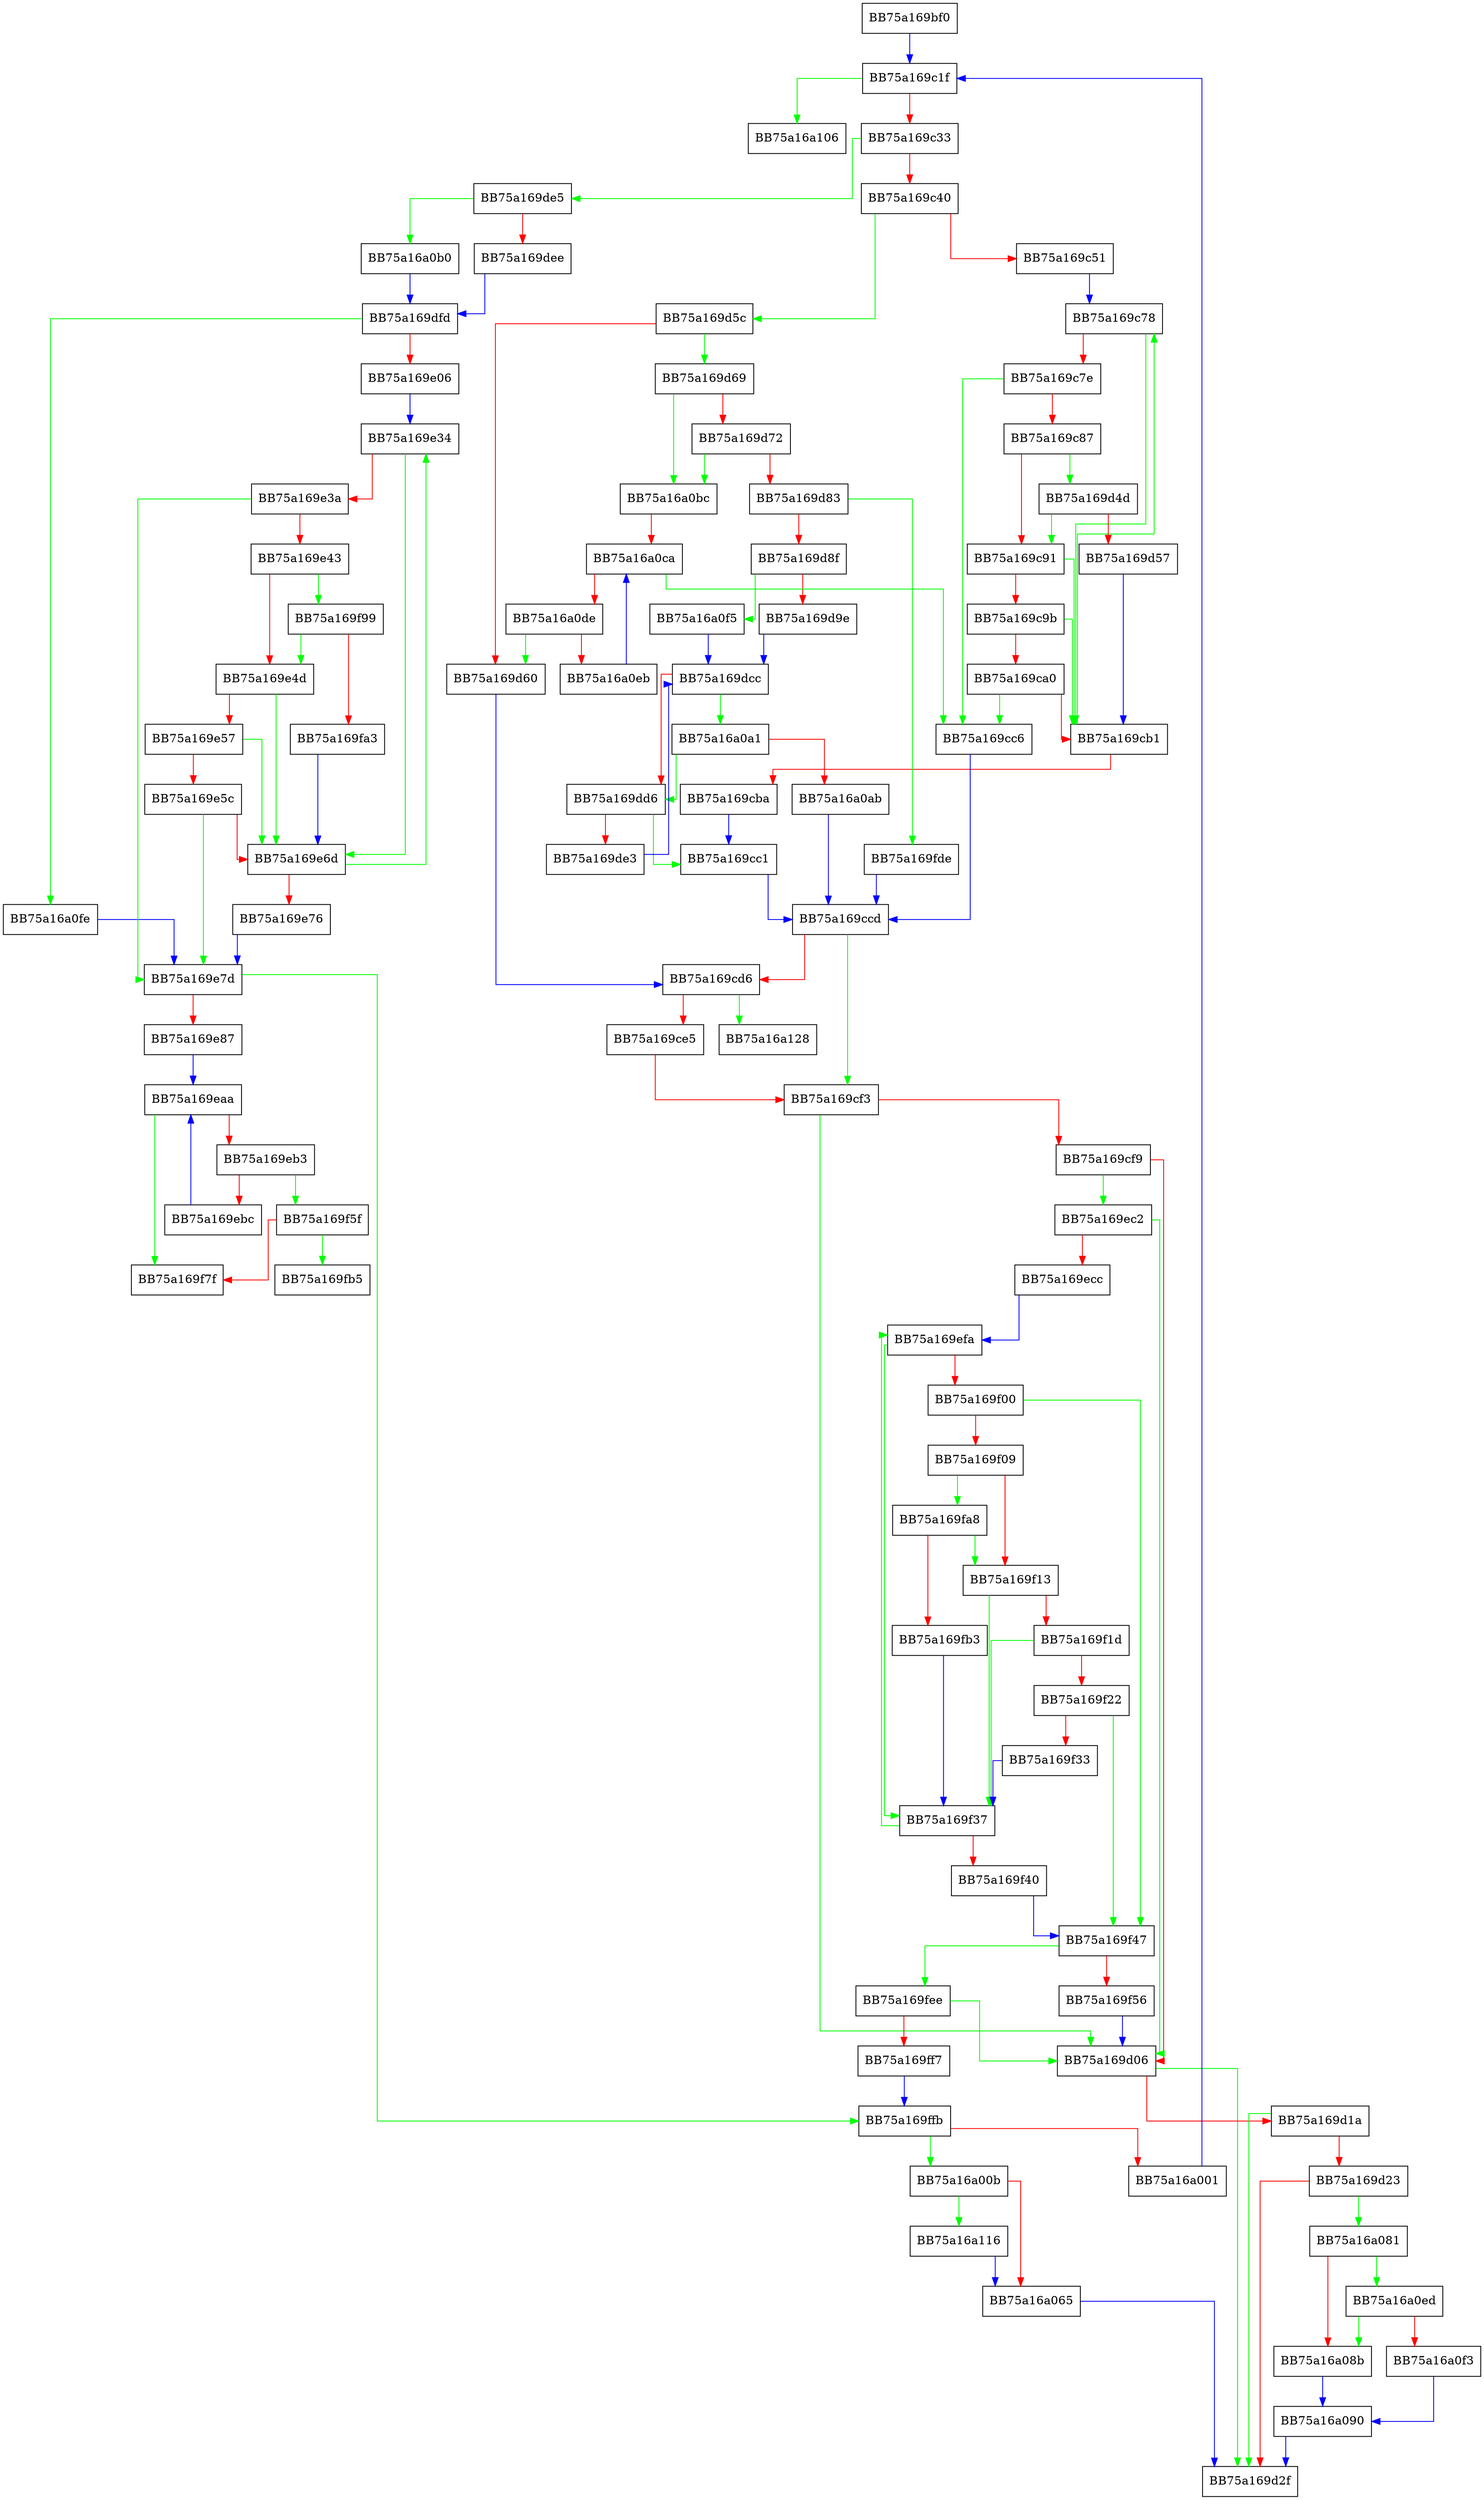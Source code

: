 digraph luaV_settable {
  node [shape="box"];
  graph [splines=ortho];
  BB75a169bf0 -> BB75a169c1f [color="blue"];
  BB75a169c1f -> BB75a16a106 [color="green"];
  BB75a169c1f -> BB75a169c33 [color="red"];
  BB75a169c33 -> BB75a169de5 [color="green"];
  BB75a169c33 -> BB75a169c40 [color="red"];
  BB75a169c40 -> BB75a169d5c [color="green"];
  BB75a169c40 -> BB75a169c51 [color="red"];
  BB75a169c51 -> BB75a169c78 [color="blue"];
  BB75a169c78 -> BB75a169cb1 [color="green"];
  BB75a169c78 -> BB75a169c7e [color="red"];
  BB75a169c7e -> BB75a169cc6 [color="green"];
  BB75a169c7e -> BB75a169c87 [color="red"];
  BB75a169c87 -> BB75a169d4d [color="green"];
  BB75a169c87 -> BB75a169c91 [color="red"];
  BB75a169c91 -> BB75a169cb1 [color="green"];
  BB75a169c91 -> BB75a169c9b [color="red"];
  BB75a169c9b -> BB75a169cb1 [color="green"];
  BB75a169c9b -> BB75a169ca0 [color="red"];
  BB75a169ca0 -> BB75a169cc6 [color="green"];
  BB75a169ca0 -> BB75a169cb1 [color="red"];
  BB75a169cb1 -> BB75a169c78 [color="green"];
  BB75a169cb1 -> BB75a169cba [color="red"];
  BB75a169cba -> BB75a169cc1 [color="blue"];
  BB75a169cc1 -> BB75a169ccd [color="blue"];
  BB75a169cc6 -> BB75a169ccd [color="blue"];
  BB75a169ccd -> BB75a169cf3 [color="green"];
  BB75a169ccd -> BB75a169cd6 [color="red"];
  BB75a169cd6 -> BB75a16a128 [color="green"];
  BB75a169cd6 -> BB75a169ce5 [color="red"];
  BB75a169ce5 -> BB75a169cf3 [color="red"];
  BB75a169cf3 -> BB75a169d06 [color="green"];
  BB75a169cf3 -> BB75a169cf9 [color="red"];
  BB75a169cf9 -> BB75a169ec2 [color="green"];
  BB75a169cf9 -> BB75a169d06 [color="red"];
  BB75a169d06 -> BB75a169d2f [color="green"];
  BB75a169d06 -> BB75a169d1a [color="red"];
  BB75a169d1a -> BB75a169d2f [color="green"];
  BB75a169d1a -> BB75a169d23 [color="red"];
  BB75a169d23 -> BB75a16a081 [color="green"];
  BB75a169d23 -> BB75a169d2f [color="red"];
  BB75a169d4d -> BB75a169c91 [color="green"];
  BB75a169d4d -> BB75a169d57 [color="red"];
  BB75a169d57 -> BB75a169cb1 [color="blue"];
  BB75a169d5c -> BB75a169d69 [color="green"];
  BB75a169d5c -> BB75a169d60 [color="red"];
  BB75a169d60 -> BB75a169cd6 [color="blue"];
  BB75a169d69 -> BB75a16a0bc [color="green"];
  BB75a169d69 -> BB75a169d72 [color="red"];
  BB75a169d72 -> BB75a16a0bc [color="green"];
  BB75a169d72 -> BB75a169d83 [color="red"];
  BB75a169d83 -> BB75a169fde [color="green"];
  BB75a169d83 -> BB75a169d8f [color="red"];
  BB75a169d8f -> BB75a16a0f5 [color="green"];
  BB75a169d8f -> BB75a169d9e [color="red"];
  BB75a169d9e -> BB75a169dcc [color="blue"];
  BB75a169dcc -> BB75a16a0a1 [color="green"];
  BB75a169dcc -> BB75a169dd6 [color="red"];
  BB75a169dd6 -> BB75a169cc1 [color="green"];
  BB75a169dd6 -> BB75a169de3 [color="red"];
  BB75a169de3 -> BB75a169dcc [color="blue"];
  BB75a169de5 -> BB75a16a0b0 [color="green"];
  BB75a169de5 -> BB75a169dee [color="red"];
  BB75a169dee -> BB75a169dfd [color="blue"];
  BB75a169dfd -> BB75a16a0fe [color="green"];
  BB75a169dfd -> BB75a169e06 [color="red"];
  BB75a169e06 -> BB75a169e34 [color="blue"];
  BB75a169e34 -> BB75a169e6d [color="green"];
  BB75a169e34 -> BB75a169e3a [color="red"];
  BB75a169e3a -> BB75a169e7d [color="green"];
  BB75a169e3a -> BB75a169e43 [color="red"];
  BB75a169e43 -> BB75a169f99 [color="green"];
  BB75a169e43 -> BB75a169e4d [color="red"];
  BB75a169e4d -> BB75a169e6d [color="green"];
  BB75a169e4d -> BB75a169e57 [color="red"];
  BB75a169e57 -> BB75a169e6d [color="green"];
  BB75a169e57 -> BB75a169e5c [color="red"];
  BB75a169e5c -> BB75a169e7d [color="green"];
  BB75a169e5c -> BB75a169e6d [color="red"];
  BB75a169e6d -> BB75a169e34 [color="green"];
  BB75a169e6d -> BB75a169e76 [color="red"];
  BB75a169e76 -> BB75a169e7d [color="blue"];
  BB75a169e7d -> BB75a169ffb [color="green"];
  BB75a169e7d -> BB75a169e87 [color="red"];
  BB75a169e87 -> BB75a169eaa [color="blue"];
  BB75a169eaa -> BB75a169f7f [color="green"];
  BB75a169eaa -> BB75a169eb3 [color="red"];
  BB75a169eb3 -> BB75a169f5f [color="green"];
  BB75a169eb3 -> BB75a169ebc [color="red"];
  BB75a169ebc -> BB75a169eaa [color="blue"];
  BB75a169ec2 -> BB75a169d06 [color="green"];
  BB75a169ec2 -> BB75a169ecc [color="red"];
  BB75a169ecc -> BB75a169efa [color="blue"];
  BB75a169efa -> BB75a169f37 [color="green"];
  BB75a169efa -> BB75a169f00 [color="red"];
  BB75a169f00 -> BB75a169f47 [color="green"];
  BB75a169f00 -> BB75a169f09 [color="red"];
  BB75a169f09 -> BB75a169fa8 [color="green"];
  BB75a169f09 -> BB75a169f13 [color="red"];
  BB75a169f13 -> BB75a169f37 [color="green"];
  BB75a169f13 -> BB75a169f1d [color="red"];
  BB75a169f1d -> BB75a169f37 [color="green"];
  BB75a169f1d -> BB75a169f22 [color="red"];
  BB75a169f22 -> BB75a169f47 [color="green"];
  BB75a169f22 -> BB75a169f33 [color="red"];
  BB75a169f33 -> BB75a169f37 [color="blue"];
  BB75a169f37 -> BB75a169efa [color="green"];
  BB75a169f37 -> BB75a169f40 [color="red"];
  BB75a169f40 -> BB75a169f47 [color="blue"];
  BB75a169f47 -> BB75a169fee [color="green"];
  BB75a169f47 -> BB75a169f56 [color="red"];
  BB75a169f56 -> BB75a169d06 [color="blue"];
  BB75a169f5f -> BB75a169fb5 [color="green"];
  BB75a169f5f -> BB75a169f7f [color="red"];
  BB75a169f99 -> BB75a169e4d [color="green"];
  BB75a169f99 -> BB75a169fa3 [color="red"];
  BB75a169fa3 -> BB75a169e6d [color="blue"];
  BB75a169fa8 -> BB75a169f13 [color="green"];
  BB75a169fa8 -> BB75a169fb3 [color="red"];
  BB75a169fb3 -> BB75a169f37 [color="blue"];
  BB75a169fde -> BB75a169ccd [color="blue"];
  BB75a169fee -> BB75a169d06 [color="green"];
  BB75a169fee -> BB75a169ff7 [color="red"];
  BB75a169ff7 -> BB75a169ffb [color="blue"];
  BB75a169ffb -> BB75a16a00b [color="green"];
  BB75a169ffb -> BB75a16a001 [color="red"];
  BB75a16a001 -> BB75a169c1f [color="blue"];
  BB75a16a00b -> BB75a16a116 [color="green"];
  BB75a16a00b -> BB75a16a065 [color="red"];
  BB75a16a065 -> BB75a169d2f [color="blue"];
  BB75a16a081 -> BB75a16a0ed [color="green"];
  BB75a16a081 -> BB75a16a08b [color="red"];
  BB75a16a08b -> BB75a16a090 [color="blue"];
  BB75a16a090 -> BB75a169d2f [color="blue"];
  BB75a16a0a1 -> BB75a169dd6 [color="green"];
  BB75a16a0a1 -> BB75a16a0ab [color="red"];
  BB75a16a0ab -> BB75a169ccd [color="blue"];
  BB75a16a0b0 -> BB75a169dfd [color="blue"];
  BB75a16a0bc -> BB75a16a0ca [color="red"];
  BB75a16a0ca -> BB75a169cc6 [color="green"];
  BB75a16a0ca -> BB75a16a0de [color="red"];
  BB75a16a0de -> BB75a169d60 [color="green"];
  BB75a16a0de -> BB75a16a0eb [color="red"];
  BB75a16a0eb -> BB75a16a0ca [color="blue"];
  BB75a16a0ed -> BB75a16a08b [color="green"];
  BB75a16a0ed -> BB75a16a0f3 [color="red"];
  BB75a16a0f3 -> BB75a16a090 [color="blue"];
  BB75a16a0f5 -> BB75a169dcc [color="blue"];
  BB75a16a0fe -> BB75a169e7d [color="blue"];
  BB75a16a116 -> BB75a16a065 [color="blue"];
}